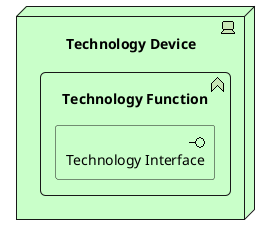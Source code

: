 {
  "sha1": "bu2vnjwkfbk4zj6d2stfy7rrzfemyw2",
  "insertion": {
    "when": "2024-05-30T20:48:22.158Z",
    "url": "http://forum.plantuml.net/9525/archimate-using-a-node-for-technology-device",
    "user": "plantuml@gmail.com"
  }
}
@startuml
skinparam StereotypeAlignment right
skinparam rectangle {
    Shadowing False
}

skinparam node {
    Shadowing False
    StereotypeAlignment right
}

skinparam rectangle<<behavioural>> {
    RoundCorner 10

}

node "Technology Device" as TDevice <<$archimate/technology-device>> #TECHNOLOGY {

rectangle "Technology Function" as TFunction <<$archimate/technology-function>> <<behavioural>> #TECHNOLOGY {
rectangle "Technology Interface" as TInterface <<$archimate/interface>> #TECHNOLOGY
}
}
@enduml
